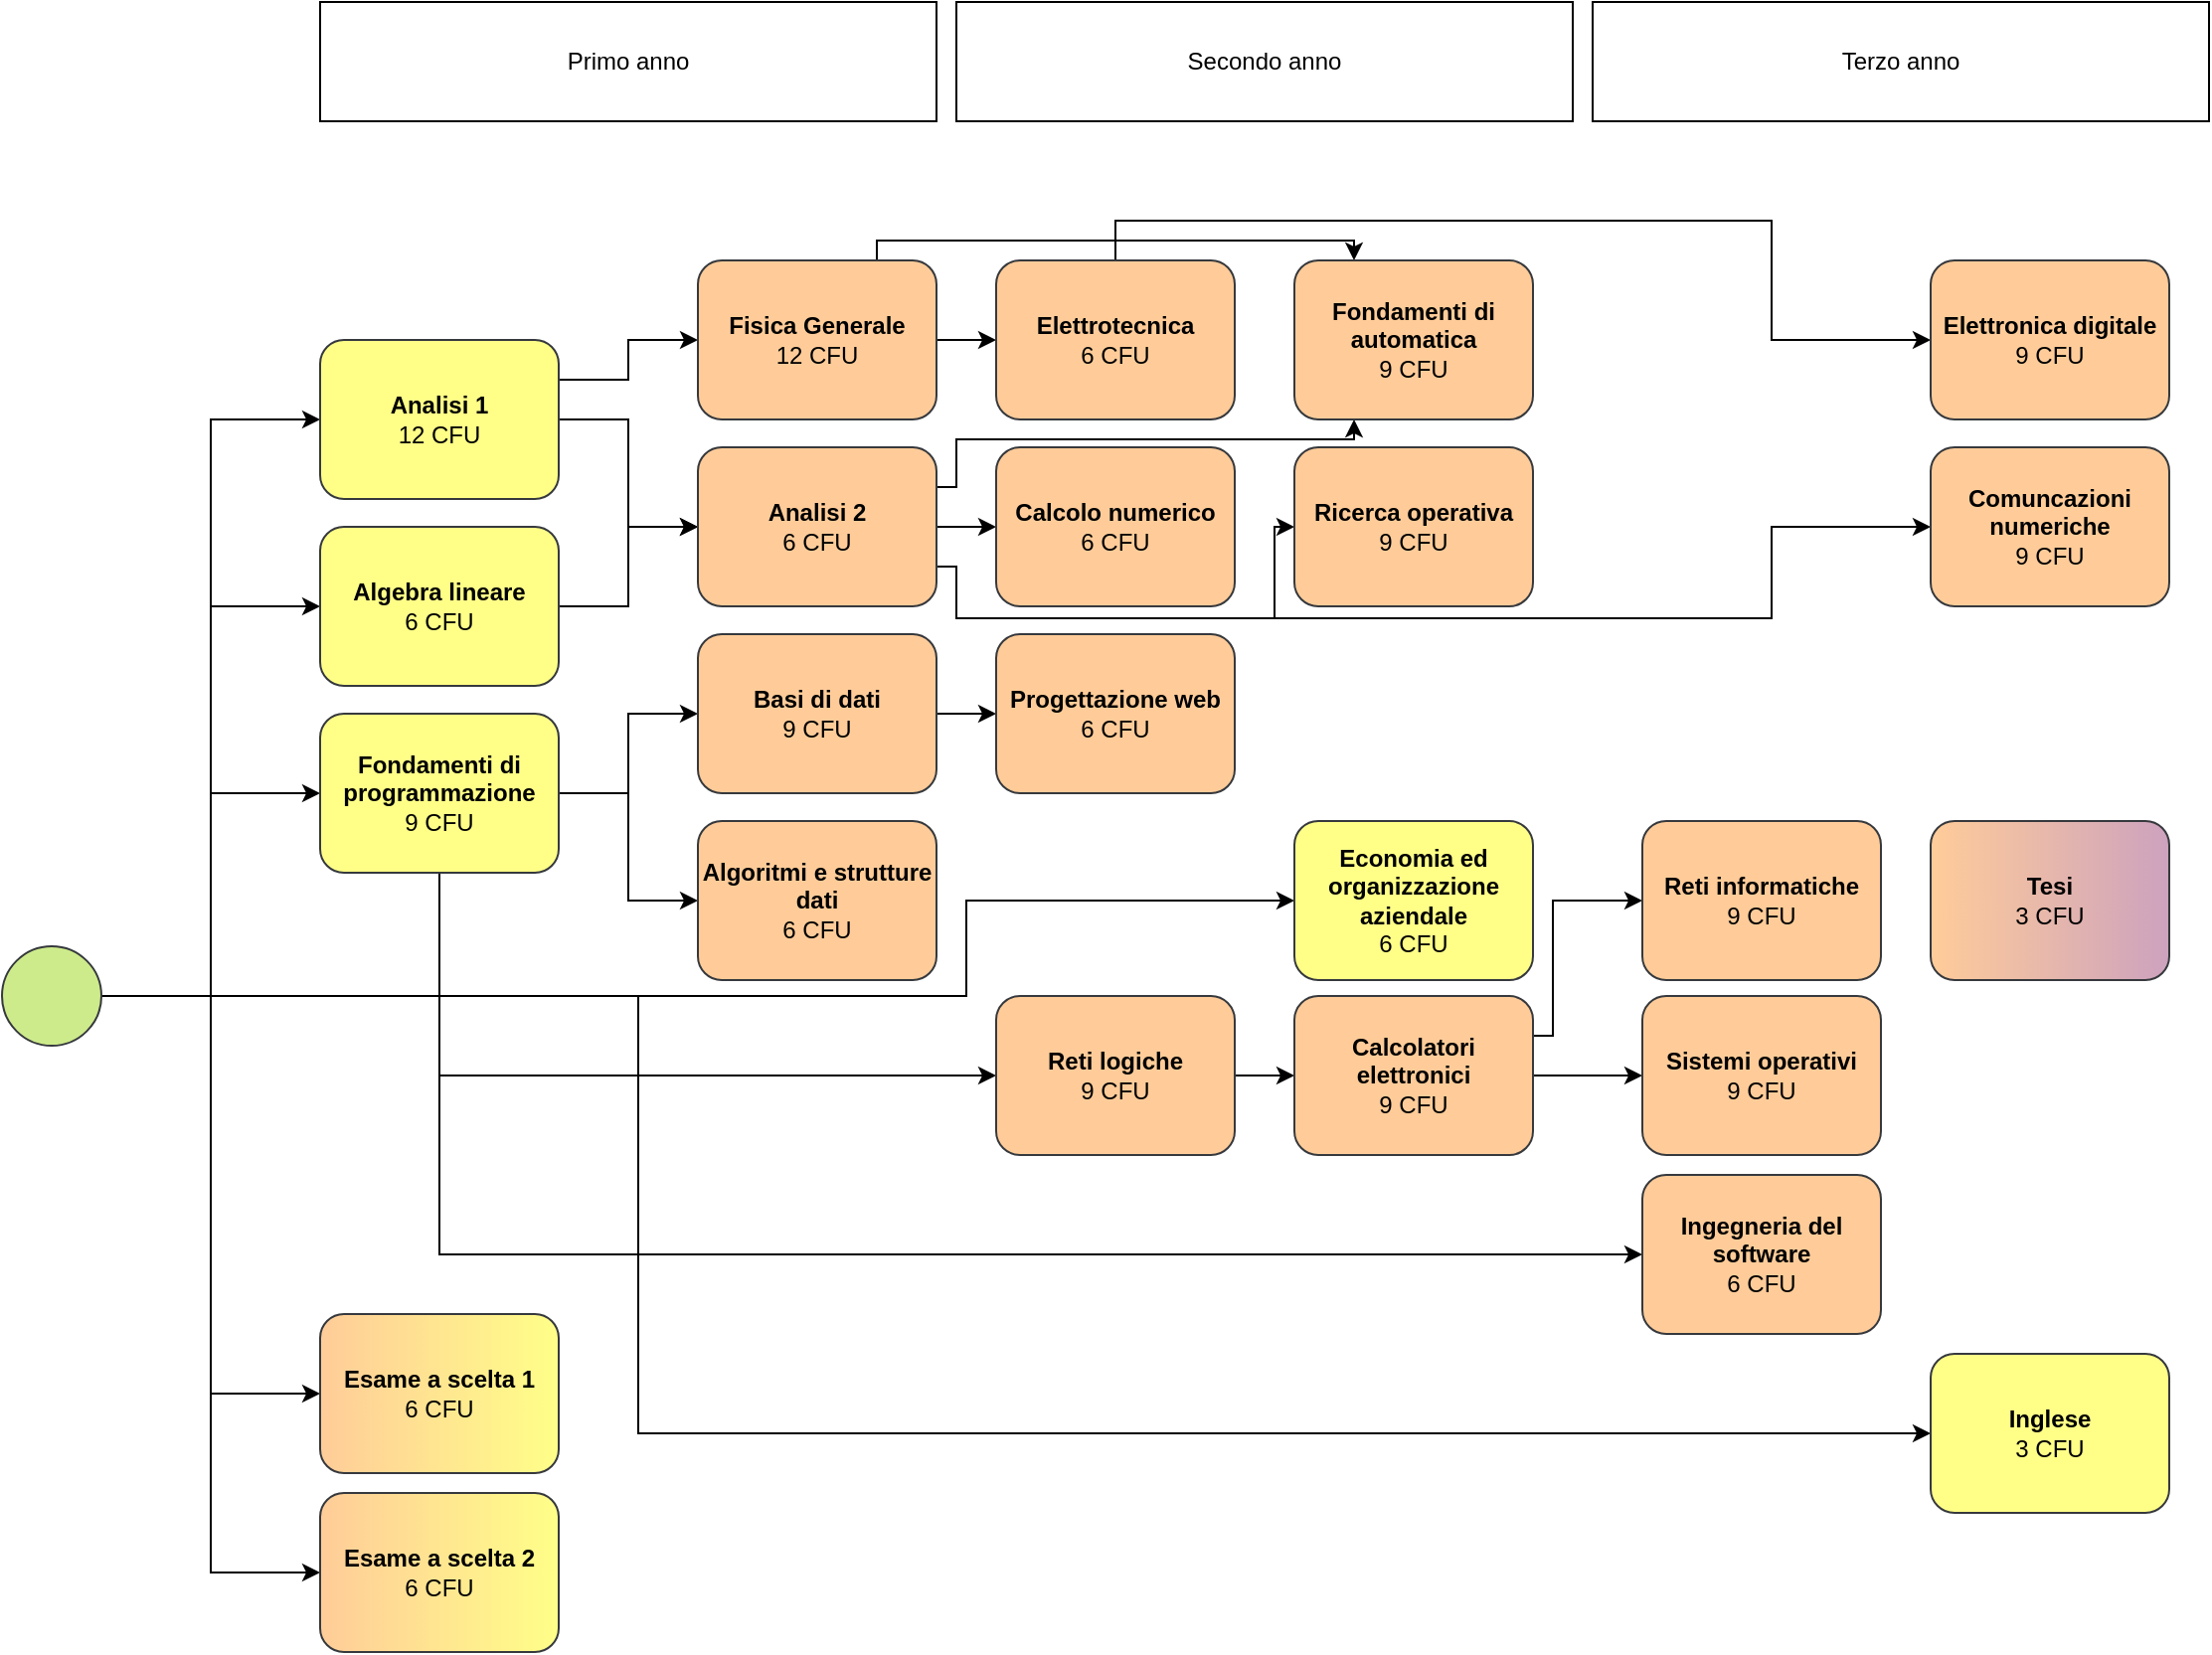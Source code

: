 <mxfile version="14.7.10" type="device"><diagram name="Page-1" id="2a216829-ef6e-dabb-86c1-c78162f3ba2b"><mxGraphModel dx="1440" dy="761" grid="1" gridSize="10" guides="1" tooltips="1" connect="1" arrows="1" fold="1" page="1" pageScale="1" pageWidth="850" pageHeight="1100" background="#ffffff" math="0" shadow="0"><root><mxCell id="0"/><mxCell id="1" parent="0"/><mxCell id="a7WBXQTR9ZUwT1Na52DT-5" style="edgeStyle=orthogonalEdgeStyle;rounded=0;orthogonalLoop=1;jettySize=auto;html=1;exitX=1;exitY=0.5;exitDx=0;exitDy=0;entryX=0;entryY=0.5;entryDx=0;entryDy=0;" parent="1" source="7a84cebc1def654-1" target="a7WBXQTR9ZUwT1Na52DT-3" edge="1"><mxGeometry relative="1" as="geometry"><Array as="points"><mxPoint x="130" y="580"/><mxPoint x="185" y="580"/><mxPoint x="185" y="478"/></Array></mxGeometry></mxCell><mxCell id="a7WBXQTR9ZUwT1Na52DT-53" style="edgeStyle=orthogonalEdgeStyle;rounded=0;orthogonalLoop=1;jettySize=auto;html=1;exitX=1;exitY=0.5;exitDx=0;exitDy=0;entryX=0;entryY=0.5;entryDx=0;entryDy=0;" parent="1" source="7a84cebc1def654-1" target="a7WBXQTR9ZUwT1Na52DT-2" edge="1"><mxGeometry relative="1" as="geometry"><Array as="points"><mxPoint x="130" y="580"/><mxPoint x="185" y="580"/><mxPoint x="185" y="384"/></Array></mxGeometry></mxCell><mxCell id="a7WBXQTR9ZUwT1Na52DT-54" style="edgeStyle=orthogonalEdgeStyle;rounded=0;orthogonalLoop=1;jettySize=auto;html=1;exitX=1;exitY=0.5;exitDx=0;exitDy=0;entryX=0;entryY=0.5;entryDx=0;entryDy=0;" parent="1" source="7a84cebc1def654-1" target="7a84cebc1def654-2" edge="1"><mxGeometry relative="1" as="geometry"><Array as="points"><mxPoint x="130" y="580"/><mxPoint x="185" y="580"/><mxPoint x="185" y="290"/></Array></mxGeometry></mxCell><mxCell id="IC_dFhkbz365Jd-mZRUr-1" style="edgeStyle=orthogonalEdgeStyle;rounded=0;orthogonalLoop=1;jettySize=auto;html=1;entryX=0;entryY=0.5;entryDx=0;entryDy=0;" parent="1" target="a7WBXQTR9ZUwT1Na52DT-37" edge="1"><mxGeometry relative="1" as="geometry"><mxPoint x="135" y="580" as="sourcePoint"/><mxPoint x="735" y="532" as="targetPoint"/><Array as="points"><mxPoint x="565" y="580"/><mxPoint x="565" y="532"/></Array></mxGeometry></mxCell><mxCell id="7a84cebc1def654-1" value="" style="shape=mxgraph.bpmn.shape;html=1;verticalLabelPosition=bottom;labelBackgroundColor=#ffffff;verticalAlign=top;perimeter=ellipsePerimeter;outline=standard;symbol=general;fillColor=#cdeb8b;strokeColor=#36393d;rounded=1;" parent="1" vertex="1"><mxGeometry x="80" y="555" width="50" height="50" as="geometry"/></mxCell><mxCell id="a7WBXQTR9ZUwT1Na52DT-11" style="edgeStyle=orthogonalEdgeStyle;rounded=0;orthogonalLoop=1;jettySize=auto;html=1;exitX=1;exitY=0.5;exitDx=0;exitDy=0;entryX=0;entryY=0.5;entryDx=0;entryDy=0;" parent="1" source="7a84cebc1def654-2" target="a7WBXQTR9ZUwT1Na52DT-8" edge="1"><mxGeometry relative="1" as="geometry"/></mxCell><mxCell id="a7WBXQTR9ZUwT1Na52DT-17" style="edgeStyle=orthogonalEdgeStyle;rounded=0;orthogonalLoop=1;jettySize=auto;html=1;exitX=1;exitY=0.25;exitDx=0;exitDy=0;entryX=0;entryY=0.5;entryDx=0;entryDy=0;" parent="1" source="7a84cebc1def654-2" target="a7WBXQTR9ZUwT1Na52DT-6" edge="1"><mxGeometry relative="1" as="geometry"/></mxCell><mxCell id="7a84cebc1def654-2" value="&lt;b&gt;Analisi 1&lt;/b&gt;&lt;br&gt;12 CFU&lt;br&gt;" style="shape=ext;rounded=1;html=1;whiteSpace=wrap;strokeColor=#36393d;fillColor=#FFFF88;shadow=0;" parent="1" vertex="1"><mxGeometry x="240" y="250" width="120" height="80" as="geometry"/></mxCell><mxCell id="a7WBXQTR9ZUwT1Na52DT-9" style="edgeStyle=orthogonalEdgeStyle;rounded=0;orthogonalLoop=1;jettySize=auto;html=1;exitX=1;exitY=0.5;exitDx=0;exitDy=0;entryX=0;entryY=0.5;entryDx=0;entryDy=0;" parent="1" source="a7WBXQTR9ZUwT1Na52DT-2" target="a7WBXQTR9ZUwT1Na52DT-8" edge="1"><mxGeometry relative="1" as="geometry"/></mxCell><mxCell id="a7WBXQTR9ZUwT1Na52DT-2" value="&lt;span style=&quot;white-space: normal&quot;&gt;&lt;b&gt;Algebra lineare&lt;/b&gt;&lt;br&gt;6 CFU&lt;br&gt;&lt;/span&gt;" style="shape=ext;rounded=1;html=1;whiteSpace=wrap;strokeColor=#36393d;fillColor=#FFFF88;shadow=0;" parent="1" vertex="1"><mxGeometry x="240" y="344" width="120" height="80" as="geometry"/></mxCell><mxCell id="a7WBXQTR9ZUwT1Na52DT-15" style="edgeStyle=orthogonalEdgeStyle;rounded=0;orthogonalLoop=1;jettySize=auto;html=1;exitX=1;exitY=0.5;exitDx=0;exitDy=0;entryX=0;entryY=0.5;entryDx=0;entryDy=0;" parent="1" source="a7WBXQTR9ZUwT1Na52DT-3" target="a7WBXQTR9ZUwT1Na52DT-13" edge="1"><mxGeometry relative="1" as="geometry"/></mxCell><mxCell id="a7WBXQTR9ZUwT1Na52DT-16" style="edgeStyle=orthogonalEdgeStyle;rounded=0;orthogonalLoop=1;jettySize=auto;html=1;exitX=1;exitY=0.5;exitDx=0;exitDy=0;entryX=0;entryY=0.5;entryDx=0;entryDy=0;" parent="1" source="a7WBXQTR9ZUwT1Na52DT-3" target="a7WBXQTR9ZUwT1Na52DT-14" edge="1"><mxGeometry relative="1" as="geometry"/></mxCell><mxCell id="a7WBXQTR9ZUwT1Na52DT-19" style="edgeStyle=orthogonalEdgeStyle;rounded=0;orthogonalLoop=1;jettySize=auto;html=1;exitX=0.5;exitY=1;exitDx=0;exitDy=0;entryX=0;entryY=0.5;entryDx=0;entryDy=0;" parent="1" source="a7WBXQTR9ZUwT1Na52DT-3" target="a7WBXQTR9ZUwT1Na52DT-18" edge="1"><mxGeometry relative="1" as="geometry"/></mxCell><mxCell id="a7WBXQTR9ZUwT1Na52DT-43" style="edgeStyle=orthogonalEdgeStyle;rounded=0;orthogonalLoop=1;jettySize=auto;html=1;exitX=0.5;exitY=1;exitDx=0;exitDy=0;entryX=0;entryY=0.5;entryDx=0;entryDy=0;" parent="1" source="a7WBXQTR9ZUwT1Na52DT-3" target="a7WBXQTR9ZUwT1Na52DT-42" edge="1"><mxGeometry relative="1" as="geometry"/></mxCell><mxCell id="a7WBXQTR9ZUwT1Na52DT-3" value="&lt;b&gt;Fondamenti di programmazione&lt;/b&gt;&lt;br&gt;9 CFU" style="shape=ext;rounded=1;html=1;whiteSpace=wrap;strokeColor=#36393d;fillColor=#FFFF88;glass=0;shadow=0;sketch=0;" parent="1" vertex="1"><mxGeometry x="240" y="438" width="120" height="80" as="geometry"/></mxCell><mxCell id="a7WBXQTR9ZUwT1Na52DT-29" style="edgeStyle=orthogonalEdgeStyle;rounded=0;orthogonalLoop=1;jettySize=auto;html=1;exitX=1;exitY=0.5;exitDx=0;exitDy=0;entryX=0;entryY=0.5;entryDx=0;entryDy=0;" parent="1" source="a7WBXQTR9ZUwT1Na52DT-6" target="a7WBXQTR9ZUwT1Na52DT-28" edge="1"><mxGeometry relative="1" as="geometry"/></mxCell><mxCell id="a7WBXQTR9ZUwT1Na52DT-35" style="edgeStyle=orthogonalEdgeStyle;rounded=0;orthogonalLoop=1;jettySize=auto;html=1;exitX=0.75;exitY=0;exitDx=0;exitDy=0;entryX=0.25;entryY=0;entryDx=0;entryDy=0;" parent="1" source="a7WBXQTR9ZUwT1Na52DT-6" target="a7WBXQTR9ZUwT1Na52DT-27" edge="1"><mxGeometry relative="1" as="geometry"><Array as="points"><mxPoint x="520" y="200"/><mxPoint x="760" y="200"/></Array></mxGeometry></mxCell><mxCell id="a7WBXQTR9ZUwT1Na52DT-6" value="&lt;b&gt;Fisica Generale&lt;/b&gt;&lt;br&gt;12 CFU" style="shape=ext;rounded=1;html=1;whiteSpace=wrap;strokeColor=#36393d;fillColor=#FFCC99;shadow=0;" parent="1" vertex="1"><mxGeometry x="430" y="210" width="120" height="80" as="geometry"/></mxCell><mxCell id="a7WBXQTR9ZUwT1Na52DT-24" style="edgeStyle=orthogonalEdgeStyle;rounded=0;orthogonalLoop=1;jettySize=auto;html=1;exitX=1;exitY=0.5;exitDx=0;exitDy=0;entryX=0;entryY=0.5;entryDx=0;entryDy=0;" parent="1" source="a7WBXQTR9ZUwT1Na52DT-8" target="a7WBXQTR9ZUwT1Na52DT-22" edge="1"><mxGeometry relative="1" as="geometry"/></mxCell><mxCell id="a7WBXQTR9ZUwT1Na52DT-36" style="edgeStyle=orthogonalEdgeStyle;rounded=0;orthogonalLoop=1;jettySize=auto;html=1;exitX=1;exitY=0.25;exitDx=0;exitDy=0;entryX=0.25;entryY=1;entryDx=0;entryDy=0;" parent="1" source="a7WBXQTR9ZUwT1Na52DT-8" target="a7WBXQTR9ZUwT1Na52DT-27" edge="1"><mxGeometry relative="1" as="geometry"><Array as="points"><mxPoint x="560" y="324"/><mxPoint x="560" y="300"/><mxPoint x="760" y="300"/></Array></mxGeometry></mxCell><mxCell id="a7WBXQTR9ZUwT1Na52DT-39" style="edgeStyle=orthogonalEdgeStyle;rounded=0;orthogonalLoop=1;jettySize=auto;html=1;exitX=1;exitY=0.75;exitDx=0;exitDy=0;entryX=0;entryY=0.5;entryDx=0;entryDy=0;" parent="1" source="a7WBXQTR9ZUwT1Na52DT-8" target="a7WBXQTR9ZUwT1Na52DT-38" edge="1"><mxGeometry relative="1" as="geometry"><Array as="points"><mxPoint x="560" y="364"/><mxPoint x="560" y="390"/><mxPoint x="720" y="390"/><mxPoint x="720" y="344"/></Array></mxGeometry></mxCell><mxCell id="a7WBXQTR9ZUwT1Na52DT-49" style="edgeStyle=orthogonalEdgeStyle;rounded=0;orthogonalLoop=1;jettySize=auto;html=1;exitX=1;exitY=0.75;exitDx=0;exitDy=0;entryX=0;entryY=0.5;entryDx=0;entryDy=0;" parent="1" source="a7WBXQTR9ZUwT1Na52DT-8" target="a7WBXQTR9ZUwT1Na52DT-46" edge="1"><mxGeometry relative="1" as="geometry"><Array as="points"><mxPoint x="560" y="364"/><mxPoint x="560" y="390"/><mxPoint x="970" y="390"/><mxPoint x="970" y="344"/></Array></mxGeometry></mxCell><mxCell id="a7WBXQTR9ZUwT1Na52DT-8" value="&lt;b&gt;Analisi 2&lt;/b&gt;&lt;br&gt;6 CFU" style="shape=ext;rounded=1;html=1;whiteSpace=wrap;strokeColor=#36393d;fillColor=#FFCC99;shadow=0;" parent="1" vertex="1"><mxGeometry x="430" y="304" width="120" height="80" as="geometry"/></mxCell><mxCell id="a7WBXQTR9ZUwT1Na52DT-21" style="edgeStyle=orthogonalEdgeStyle;rounded=0;orthogonalLoop=1;jettySize=auto;html=1;exitX=1;exitY=0.5;exitDx=0;exitDy=0;entryX=0;entryY=0.5;entryDx=0;entryDy=0;" parent="1" source="a7WBXQTR9ZUwT1Na52DT-13" target="a7WBXQTR9ZUwT1Na52DT-20" edge="1"><mxGeometry relative="1" as="geometry"/></mxCell><mxCell id="a7WBXQTR9ZUwT1Na52DT-13" value="&lt;b&gt;Basi di dati&lt;/b&gt;&lt;br&gt;9 CFU" style="shape=ext;rounded=1;html=1;whiteSpace=wrap;strokeColor=#36393d;fillColor=#FFCC99;shadow=0;" parent="1" vertex="1"><mxGeometry x="430" y="398" width="120" height="80" as="geometry"/></mxCell><mxCell id="a7WBXQTR9ZUwT1Na52DT-14" value="&lt;b&gt;Algoritmi e strutture dati&lt;/b&gt;&lt;br&gt;6 CFU" style="shape=ext;rounded=1;html=1;whiteSpace=wrap;strokeColor=#36393d;fillColor=#FFCC99;shadow=0;" parent="1" vertex="1"><mxGeometry x="430" y="492" width="120" height="80" as="geometry"/></mxCell><mxCell id="a7WBXQTR9ZUwT1Na52DT-26" style="edgeStyle=orthogonalEdgeStyle;rounded=0;orthogonalLoop=1;jettySize=auto;html=1;exitX=1;exitY=0.5;exitDx=0;exitDy=0;entryX=0;entryY=0.5;entryDx=0;entryDy=0;" parent="1" source="a7WBXQTR9ZUwT1Na52DT-18" target="a7WBXQTR9ZUwT1Na52DT-25" edge="1"><mxGeometry relative="1" as="geometry"/></mxCell><mxCell id="a7WBXQTR9ZUwT1Na52DT-18" value="&lt;b&gt;Reti logiche&lt;/b&gt;&lt;br&gt;9 CFU" style="shape=ext;rounded=1;html=1;whiteSpace=wrap;strokeColor=#36393d;fillColor=#FFCC99;shadow=0;" parent="1" vertex="1"><mxGeometry x="580" y="580" width="120" height="80" as="geometry"/></mxCell><mxCell id="a7WBXQTR9ZUwT1Na52DT-20" value="&lt;b&gt;Progettazione web&lt;/b&gt;&lt;br&gt;6 CFU" style="shape=ext;rounded=1;html=1;whiteSpace=wrap;strokeColor=#36393d;fillColor=#FFCC99;shadow=0;" parent="1" vertex="1"><mxGeometry x="580" y="398" width="120" height="80" as="geometry"/></mxCell><mxCell id="a7WBXQTR9ZUwT1Na52DT-22" value="&lt;b&gt;Calcolo numerico&lt;/b&gt;&lt;br&gt;6 CFU" style="shape=ext;rounded=1;html=1;whiteSpace=wrap;strokeColor=#36393d;fillColor=#FFCC99;shadow=0;" parent="1" vertex="1"><mxGeometry x="580" y="304" width="120" height="80" as="geometry"/></mxCell><mxCell id="a7WBXQTR9ZUwT1Na52DT-44" style="edgeStyle=orthogonalEdgeStyle;rounded=0;orthogonalLoop=1;jettySize=auto;html=1;exitX=1;exitY=0.5;exitDx=0;exitDy=0;entryX=0;entryY=0.5;entryDx=0;entryDy=0;" parent="1" source="a7WBXQTR9ZUwT1Na52DT-25" target="a7WBXQTR9ZUwT1Na52DT-41" edge="1"><mxGeometry relative="1" as="geometry"/></mxCell><mxCell id="a7WBXQTR9ZUwT1Na52DT-45" style="edgeStyle=orthogonalEdgeStyle;rounded=0;orthogonalLoop=1;jettySize=auto;html=1;exitX=1;exitY=0.25;exitDx=0;exitDy=0;entryX=0;entryY=0.5;entryDx=0;entryDy=0;" parent="1" source="a7WBXQTR9ZUwT1Na52DT-25" target="a7WBXQTR9ZUwT1Na52DT-40" edge="1"><mxGeometry relative="1" as="geometry"><Array as="points"><mxPoint x="860" y="600"/><mxPoint x="860" y="532"/></Array></mxGeometry></mxCell><mxCell id="a7WBXQTR9ZUwT1Na52DT-25" value="&lt;b&gt;Calcolatori elettronici&lt;/b&gt;&lt;br&gt;9 CFU" style="shape=ext;rounded=1;html=1;whiteSpace=wrap;strokeColor=#36393d;fillColor=#FFCC99;shadow=0;" parent="1" vertex="1"><mxGeometry x="730" y="580" width="120" height="80" as="geometry"/></mxCell><mxCell id="a7WBXQTR9ZUwT1Na52DT-27" value="&lt;b&gt;Fondamenti di automatica&lt;/b&gt;&lt;br&gt;9 CFU" style="shape=ext;rounded=1;html=1;whiteSpace=wrap;strokeColor=#36393d;fillColor=#FFCC99;shadow=0;" parent="1" vertex="1"><mxGeometry x="730" y="210" width="120" height="80" as="geometry"/></mxCell><mxCell id="a7WBXQTR9ZUwT1Na52DT-48" style="edgeStyle=orthogonalEdgeStyle;rounded=0;orthogonalLoop=1;jettySize=auto;html=1;exitX=0.5;exitY=0;exitDx=0;exitDy=0;entryX=0;entryY=0.5;entryDx=0;entryDy=0;" parent="1" source="a7WBXQTR9ZUwT1Na52DT-28" target="a7WBXQTR9ZUwT1Na52DT-47" edge="1"><mxGeometry relative="1" as="geometry"><Array as="points"><mxPoint x="640" y="190"/><mxPoint x="970" y="190"/><mxPoint x="970" y="250"/></Array></mxGeometry></mxCell><mxCell id="a7WBXQTR9ZUwT1Na52DT-28" value="&lt;b&gt;Elettrotecnica&lt;/b&gt;&lt;br&gt;6&lt;b&gt;&amp;nbsp;&lt;/b&gt;CFU" style="shape=ext;rounded=1;html=1;whiteSpace=wrap;strokeColor=#36393d;fillColor=#FFCC99;shadow=0;" parent="1" vertex="1"><mxGeometry x="580" y="210" width="120" height="80" as="geometry"/></mxCell><mxCell id="a7WBXQTR9ZUwT1Na52DT-37" value="&lt;b&gt;Economia ed organizzazione aziendale&lt;/b&gt;&lt;br&gt;6 CFU" style="shape=ext;rounded=1;html=1;whiteSpace=wrap;fillColor=#ffff88;strokeColor=#36393d;shadow=0;" parent="1" vertex="1"><mxGeometry x="730" y="492" width="120" height="80" as="geometry"/></mxCell><mxCell id="a7WBXQTR9ZUwT1Na52DT-38" value="&lt;b&gt;Ricerca operativa&lt;/b&gt;&lt;br&gt;9 CFU" style="shape=ext;rounded=1;html=1;whiteSpace=wrap;strokeColor=#36393d;fillColor=#FFCC99;shadow=0;" parent="1" vertex="1"><mxGeometry x="730" y="304" width="120" height="80" as="geometry"/></mxCell><mxCell id="a7WBXQTR9ZUwT1Na52DT-40" value="&lt;b&gt;Reti informatiche&lt;/b&gt;&lt;br&gt;9 CFU" style="shape=ext;rounded=1;html=1;whiteSpace=wrap;fillColor=#ffcc99;strokeColor=#36393d;shadow=0;" parent="1" vertex="1"><mxGeometry x="905" y="492" width="120" height="80" as="geometry"/></mxCell><mxCell id="a7WBXQTR9ZUwT1Na52DT-41" value="&lt;b&gt;Sistemi operativi&lt;/b&gt;&lt;br&gt;9 CFU" style="shape=ext;rounded=1;html=1;whiteSpace=wrap;fillColor=#ffcc99;strokeColor=#36393d;shadow=0;" parent="1" vertex="1"><mxGeometry x="905" y="580" width="120" height="80" as="geometry"/></mxCell><mxCell id="a7WBXQTR9ZUwT1Na52DT-42" value="&lt;b&gt;Ingegneria del software&lt;/b&gt;&lt;br&gt;6 CFU" style="shape=ext;rounded=1;html=1;whiteSpace=wrap;strokeColor=#36393d;fillColor=#FFCC99;shadow=0;" parent="1" vertex="1"><mxGeometry x="905" y="670" width="120" height="80" as="geometry"/></mxCell><mxCell id="a7WBXQTR9ZUwT1Na52DT-46" value="&lt;b&gt;Comuncazioni numeriche&lt;/b&gt;&lt;br&gt;9 CFU" style="shape=ext;rounded=1;html=1;whiteSpace=wrap;strokeColor=#36393d;fillColor=#FFCC99;shadow=0;" parent="1" vertex="1"><mxGeometry x="1050" y="304" width="120" height="80" as="geometry"/></mxCell><mxCell id="a7WBXQTR9ZUwT1Na52DT-47" value="&lt;b&gt;Elettronica digitale&lt;/b&gt;&lt;br&gt;9 CFU" style="shape=ext;rounded=1;html=1;whiteSpace=wrap;strokeColor=#36393d;fillColor=#FFCC99;shadow=0;" parent="1" vertex="1"><mxGeometry x="1050" y="210" width="120" height="80" as="geometry"/></mxCell><mxCell id="a7WBXQTR9ZUwT1Na52DT-50" value="Primo anno" style="rounded=0;whiteSpace=wrap;html=1;" parent="1" vertex="1"><mxGeometry x="240" y="80" width="310" height="60" as="geometry"/></mxCell><mxCell id="a7WBXQTR9ZUwT1Na52DT-51" value="Secondo anno" style="rounded=0;whiteSpace=wrap;html=1;" parent="1" vertex="1"><mxGeometry x="560" y="80" width="310" height="60" as="geometry"/></mxCell><mxCell id="a7WBXQTR9ZUwT1Na52DT-52" value="Terzo anno" style="rounded=0;whiteSpace=wrap;html=1;" parent="1" vertex="1"><mxGeometry x="880" y="80" width="310" height="60" as="geometry"/></mxCell><mxCell id="ce4AsiEqXCwnhTMnFfR1-8" style="edgeStyle=orthogonalEdgeStyle;rounded=0;orthogonalLoop=1;jettySize=auto;html=1;entryX=0;entryY=0.5;entryDx=0;entryDy=0;" parent="1" target="ce4AsiEqXCwnhTMnFfR1-9" edge="1"><mxGeometry relative="1" as="geometry"><mxPoint x="185" y="580" as="sourcePoint"/><mxPoint x="230" y="770" as="targetPoint"/><Array as="points"><mxPoint x="185" y="780"/></Array></mxGeometry></mxCell><mxCell id="ce4AsiEqXCwnhTMnFfR1-9" value="&lt;b&gt;Esame a scelta 1&lt;br&gt;&lt;/b&gt;6 CFU" style="shape=ext;rounded=1;html=1;whiteSpace=wrap;strokeColor=#36393d;fillColor=#FFFF88;glass=0;shadow=0;gradientDirection=west;gradientColor=#FFCC99;" parent="1" vertex="1"><mxGeometry x="240" y="740" width="120" height="80" as="geometry"/></mxCell><mxCell id="ce4AsiEqXCwnhTMnFfR1-10" style="edgeStyle=orthogonalEdgeStyle;rounded=0;orthogonalLoop=1;jettySize=auto;html=1;entryX=0;entryY=0.5;entryDx=0;entryDy=0;" parent="1" target="ce4AsiEqXCwnhTMnFfR1-11" edge="1"><mxGeometry relative="1" as="geometry"><mxPoint x="185" y="770" as="sourcePoint"/><mxPoint x="240" y="880" as="targetPoint"/><Array as="points"><mxPoint x="185" y="870"/></Array></mxGeometry></mxCell><mxCell id="ce4AsiEqXCwnhTMnFfR1-11" value="&lt;b&gt;Esame a scelta 2&lt;br&gt;&lt;/b&gt;6 CFU" style="shape=ext;rounded=1;html=1;whiteSpace=wrap;strokeColor=#36393d;fillColor=#FFFF88;gradientColor=#FFCC99;gradientDirection=west;shadow=0;" parent="1" vertex="1"><mxGeometry x="240" y="830" width="120" height="80" as="geometry"/></mxCell><mxCell id="ce4AsiEqXCwnhTMnFfR1-12" style="edgeStyle=orthogonalEdgeStyle;rounded=0;orthogonalLoop=1;jettySize=auto;html=1;entryX=0;entryY=0.5;entryDx=0;entryDy=0;" parent="1" edge="1" target="ce4AsiEqXCwnhTMnFfR1-13"><mxGeometry relative="1" as="geometry"><mxPoint x="400" y="580" as="sourcePoint"/><mxPoint x="1040" y="800" as="targetPoint"/><Array as="points"><mxPoint x="400" y="800"/></Array></mxGeometry></mxCell><mxCell id="ce4AsiEqXCwnhTMnFfR1-13" value="&lt;b&gt;Inglese&lt;br&gt;&lt;/b&gt;3 CFU" style="shape=ext;rounded=1;html=1;whiteSpace=wrap;strokeColor=#36393d;fillColor=#FFFF88;gradientDirection=west;shadow=0;" parent="1" vertex="1"><mxGeometry x="1050" y="760" width="120" height="80" as="geometry"/></mxCell><mxCell id="ce4AsiEqXCwnhTMnFfR1-14" value="&lt;b&gt;Tesi&lt;/b&gt;&lt;br&gt;3 CFU" style="shape=ext;rounded=1;html=1;whiteSpace=wrap;gradientColor=#FFCC99;gradientDirection=west;fillColor=#CDA2BE;strokeColor=#36393D;shadow=0;" parent="1" vertex="1"><mxGeometry x="1050" y="492" width="120" height="80" as="geometry"/></mxCell></root></mxGraphModel></diagram></mxfile>